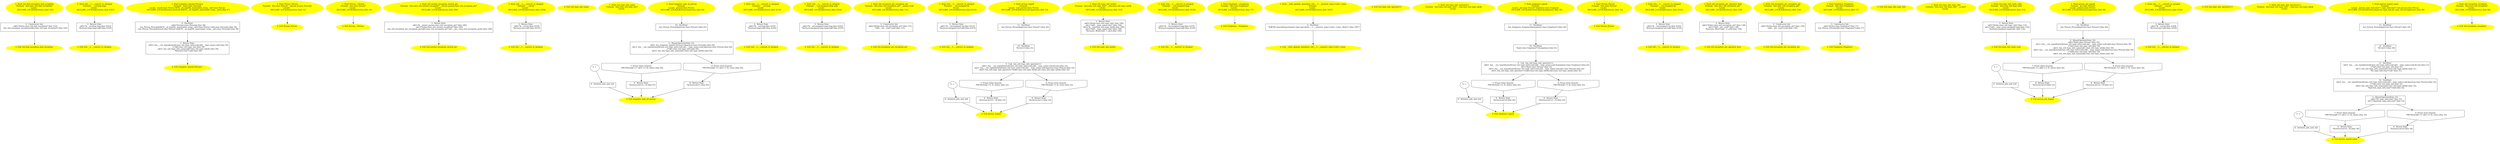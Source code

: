 /* @generated */
digraph iCFG {
"std::bad_exception_bad_exception{_ZNSt13bad_exceptionC1Ev}.ab20095a5beb332f6653ec733b7bf7e2_3" [label="3:  Constructor Init \n   n$0=*&this:class std::bad_exception* [line 103]\n  _fun_std::exception_exception(n$0:class std::bad_exception*) [line 103]\n " shape="box"]
	

	 "std::bad_exception_bad_exception{_ZNSt13bad_exceptionC1Ev}.ab20095a5beb332f6653ec733b7bf7e2_3" -> "std::bad_exception_bad_exception{_ZNSt13bad_exceptionC1Ev}.ab20095a5beb332f6653ec733b7bf7e2_2" ;
"std::bad_exception_bad_exception{_ZNSt13bad_exceptionC1Ev}.ab20095a5beb332f6653ec733b7bf7e2_2" [label="2: Exit std::bad_exception_bad_exception \n  " color=yellow style=filled]
	

"std::bad_exception_bad_exception{_ZNSt13bad_exceptionC1Ev}.ab20095a5beb332f6653ec733b7bf7e2_1" [label="1: Start std::bad_exception_bad_exception\nFormals:  this:class std::bad_exception*\nLocals:  \n   DECLARE_LOCALS(&return); [line 103]\n " color=yellow style=filled]
	

	 "std::bad_exception_bad_exception{_ZNSt13bad_exceptionC1Ev}.ab20095a5beb332f6653ec733b7bf7e2_1" -> "std::bad_exception_bad_exception{_ZNSt13bad_exceptionC1Ev}.ab20095a5beb332f6653ec733b7bf7e2_3" ;
"std::__1::__convert_to_integral{d41d8cd98f00b204e9800998ecf8427e_ZNSt3__121__convert_to_integralEx}.286c3247660b2e1d8184603d8ff6f452_3" [label="3:  Return Stmt \n   n$0=*&__val:long long [line 4322]\n  *&return:long long=n$0 [line 4322]\n " shape="box"]
	

	 "std::__1::__convert_to_integral{d41d8cd98f00b204e9800998ecf8427e_ZNSt3__121__convert_to_integralEx}.286c3247660b2e1d8184603d8ff6f452_3" -> "std::__1::__convert_to_integral{d41d8cd98f00b204e9800998ecf8427e_ZNSt3__121__convert_to_integralEx}.286c3247660b2e1d8184603d8ff6f452_2" ;
"std::__1::__convert_to_integral{d41d8cd98f00b204e9800998ecf8427e_ZNSt3__121__convert_to_integralEx}.286c3247660b2e1d8184603d8ff6f452_2" [label="2: Exit std::__1::__convert_to_integral \n  " color=yellow style=filled]
	

"std::__1::__convert_to_integral{d41d8cd98f00b204e9800998ecf8427e_ZNSt3__121__convert_to_integralEx}.286c3247660b2e1d8184603d8ff6f452_1" [label="1: Start std::__1::__convert_to_integral\nFormals:  __val:long long\nLocals:  \n   DECLARE_LOCALS(&return); [line 4321]\n " color=yellow style=filled]
	

	 "std::__1::__convert_to_integral{d41d8cd98f00b204e9800998ecf8427e_ZNSt3__121__convert_to_integralEx}.286c3247660b2e1d8184603d8ff6f452_1" -> "std::__1::__convert_to_integral{d41d8cd98f00b204e9800998ecf8427e_ZNSt3__121__convert_to_integralEx}.286c3247660b2e1d8184603d8ff6f452_3" ;
"template_typeid<Person>{d41d8cd98f00b204e9800998ecf8427e_Z15template_typeidI6PersonEPKcRKT_}.905b310923716249864512c19562f662_4" [label="4:  DeclStmt \n   n$4=*&value:class Person& [line 58]\n  _fun_Person_Person(&0$?%__sil_tmpSIL_materialize_temp__n$3:class Person*,n$4:class Person&) [line 58]\n  _fun_Person_Person(&result:class Person*,&0$?%__sil_tmpSIL_materialize_temp__n$3:class Person&) [line 58]\n " shape="box"]
	

	 "template_typeid<Person>{d41d8cd98f00b204e9800998ecf8427e_Z15template_typeidI6PersonEPKcRKT_}.905b310923716249864512c19562f662_4" -> "template_typeid<Person>{d41d8cd98f00b204e9800998ecf8427e_Z15template_typeidI6PersonEPKcRKT_}.905b310923716249864512c19562f662_3" ;
"template_typeid<Person>{d41d8cd98f00b204e9800998ecf8427e_Z15template_typeidI6PersonEPKcRKT_}.905b310923716249864512c19562f662_3" [label="3:  Return Stmt \n   n$0=_fun___cxx_typeid(sizeof(class std::type_info):void,n$0.__type_name:void) [line 59]\n  _=*n$0:class std::type_info [line 59]\n  n$2=_fun_std::type_info_name(n$0:class std::type_info&) [line 59]\n  *&return:char*=n$2 [line 59]\n " shape="box"]
	

	 "template_typeid<Person>{d41d8cd98f00b204e9800998ecf8427e_Z15template_typeidI6PersonEPKcRKT_}.905b310923716249864512c19562f662_3" -> "template_typeid<Person>{d41d8cd98f00b204e9800998ecf8427e_Z15template_typeidI6PersonEPKcRKT_}.905b310923716249864512c19562f662_2" ;
"template_typeid<Person>{d41d8cd98f00b204e9800998ecf8427e_Z15template_typeidI6PersonEPKcRKT_}.905b310923716249864512c19562f662_2" [label="2: Exit template_typeid<Person> \n  " color=yellow style=filled]
	

"template_typeid<Person>{d41d8cd98f00b204e9800998ecf8427e_Z15template_typeidI6PersonEPKcRKT_}.905b310923716249864512c19562f662_1" [label="1: Start template_typeid<Person>\nFormals:  value:class Person&\nLocals:  result:class Person 0$?%__sil_tmpSIL_materialize_temp__n$3:class Person \n   DECLARE_LOCALS(&return,&result,&0$?%__sil_tmpSIL_materialize_temp__n$3); [line 57]\n " color=yellow style=filled]
	

	 "template_typeid<Person>{d41d8cd98f00b204e9800998ecf8427e_Z15template_typeidI6PersonEPKcRKT_}.905b310923716249864512c19562f662_1" -> "template_typeid<Person>{d41d8cd98f00b204e9800998ecf8427e_Z15template_typeidI6PersonEPKcRKT_}.905b310923716249864512c19562f662_4" ;
"Person_Person{_ZN6PersonC1ERKS_}.bff7faa25cbdb6a1d25f70cb7912aaca_2" [label="2: Exit Person_Person \n  " color=yellow style=filled]
	

"Person_Person{_ZN6PersonC1ERKS_}.bff7faa25cbdb6a1d25f70cb7912aaca_1" [label="1: Start Person_Person\nFormals:  this:class Person* __param_0:class Person&\nLocals:  \n   DECLARE_LOCALS(&return); [line 12]\n " color=yellow style=filled]
	

	 "Person_Person{_ZN6PersonC1ERKS_}.bff7faa25cbdb6a1d25f70cb7912aaca_1" -> "Person_Person{_ZN6PersonC1ERKS_}.bff7faa25cbdb6a1d25f70cb7912aaca_2" ;
"Person_~Person(_ZN6PersonD0Ev).6d1543c4b90e8aa197231efa0fbc62f1_2" [label="2: Exit Person_~Person \n  " color=yellow style=filled]
	

"Person_~Person(_ZN6PersonD0Ev).6d1543c4b90e8aa197231efa0fbc62f1_1" [label="1: Start Person_~Person\nFormals:  this:class Person*\nLocals:  \n   DECLARE_LOCALS(&return); [line 14]\n " color=yellow style=filled]
	

	 "Person_~Person(_ZN6PersonD0Ev).6d1543c4b90e8aa197231efa0fbc62f1_1" -> "Person_~Person(_ZN6PersonD0Ev).6d1543c4b90e8aa197231efa0fbc62f1_2" ;
"std::nested_exception_nested_ptr(_ZNKSt16nested_exception10nested_ptrEv).12828a0743e5fd75c5b689210764dac7_3" [label="3:  Return Stmt \n   n$0=*&__return_param:class std::exception_ptr* [line 180]\n  n$1=*&this:class std::nested_exception* [line 180]\n  _fun_std::exception_ptr_exception_ptr(n$0:class std::exception_ptr*,n$1.__ptr_:class std::exception_ptr&) [line 180]\n " shape="box"]
	

	 "std::nested_exception_nested_ptr(_ZNKSt16nested_exception10nested_ptrEv).12828a0743e5fd75c5b689210764dac7_3" -> "std::nested_exception_nested_ptr(_ZNKSt16nested_exception10nested_ptrEv).12828a0743e5fd75c5b689210764dac7_2" ;
"std::nested_exception_nested_ptr(_ZNKSt16nested_exception10nested_ptrEv).12828a0743e5fd75c5b689210764dac7_2" [label="2: Exit std::nested_exception_nested_ptr \n  " color=yellow style=filled]
	

"std::nested_exception_nested_ptr(_ZNKSt16nested_exception10nested_ptrEv).12828a0743e5fd75c5b689210764dac7_1" [label="1: Start std::nested_exception_nested_ptr\nFormals:  this:class std::nested_exception* __return_param:class std::exception_ptr*\nLocals:  \n   DECLARE_LOCALS(&return); [line 180]\n " color=yellow style=filled]
	

	 "std::nested_exception_nested_ptr(_ZNKSt16nested_exception10nested_ptrEv).12828a0743e5fd75c5b689210764dac7_1" -> "std::nested_exception_nested_ptr(_ZNKSt16nested_exception10nested_ptrEv).12828a0743e5fd75c5b689210764dac7_3" ;
"std::__1::__convert_to_integral{d41d8cd98f00b204e9800998ecf8427e_ZNSt3__121__convert_to_integralEi}.65bc03ff4b5c7c87c05f0ddf70269c40_3" [label="3:  Return Stmt \n   n$0=*&__val:int [line 4310]\n  *&return:int=n$0 [line 4310]\n " shape="box"]
	

	 "std::__1::__convert_to_integral{d41d8cd98f00b204e9800998ecf8427e_ZNSt3__121__convert_to_integralEi}.65bc03ff4b5c7c87c05f0ddf70269c40_3" -> "std::__1::__convert_to_integral{d41d8cd98f00b204e9800998ecf8427e_ZNSt3__121__convert_to_integralEi}.65bc03ff4b5c7c87c05f0ddf70269c40_2" ;
"std::__1::__convert_to_integral{d41d8cd98f00b204e9800998ecf8427e_ZNSt3__121__convert_to_integralEi}.65bc03ff4b5c7c87c05f0ddf70269c40_2" [label="2: Exit std::__1::__convert_to_integral \n  " color=yellow style=filled]
	

"std::__1::__convert_to_integral{d41d8cd98f00b204e9800998ecf8427e_ZNSt3__121__convert_to_integralEi}.65bc03ff4b5c7c87c05f0ddf70269c40_1" [label="1: Start std::__1::__convert_to_integral\nFormals:  __val:int\nLocals:  \n   DECLARE_LOCALS(&return); [line 4309]\n " color=yellow style=filled]
	

	 "std::__1::__convert_to_integral{d41d8cd98f00b204e9800998ecf8427e_ZNSt3__121__convert_to_integralEi}.65bc03ff4b5c7c87c05f0ddf70269c40_1" -> "std::__1::__convert_to_integral{d41d8cd98f00b204e9800998ecf8427e_ZNSt3__121__convert_to_integralEi}.65bc03ff4b5c7c87c05f0ddf70269c40_3" ;
"std::type_info_name(_ZNKSt9type_info4nameEv).9475b9132cef28db79c2319d95093bcc_2" [label="2: Exit std::type_info_name \n  " color=yellow style=filled]
	

"std::type_info_name(_ZNKSt9type_info4nameEv).9475b9132cef28db79c2319d95093bcc_1" [label="1: Start std::type_info_name\nFormals:  this:class std::type_info*\nLocals:  \n  " color=yellow style=filled]
	

"template_type_id_person{d41d8cd98f00b204e9800998ecf8427e_Z23template_type_id_personv}.154c731fb4cc46eb6a0490070c230d19_10" [label="10:  DeclStmt \n   _fun_Person_Person(&person:class Person*) [line 63]\n " shape="box"]
	

	 "template_type_id_person{d41d8cd98f00b204e9800998ecf8427e_Z23template_type_id_personv}.154c731fb4cc46eb6a0490070c230d19_10" -> "template_type_id_person{d41d8cd98f00b204e9800998ecf8427e_Z23template_type_id_personv}.154c731fb4cc46eb6a0490070c230d19_5" ;
"template_type_id_person{d41d8cd98f00b204e9800998ecf8427e_Z23template_type_id_personv}.154c731fb4cc46eb6a0490070c230d19_9" [label="9:  Return Stmt \n   *&return:int=(1 / 0) [line 67]\n " shape="box"]
	

	 "template_type_id_person{d41d8cd98f00b204e9800998ecf8427e_Z23template_type_id_personv}.154c731fb4cc46eb6a0490070c230d19_9" -> "template_type_id_person{d41d8cd98f00b204e9800998ecf8427e_Z23template_type_id_personv}.154c731fb4cc46eb6a0490070c230d19_2" ;
"template_type_id_person{d41d8cd98f00b204e9800998ecf8427e_Z23template_type_id_personv}.154c731fb4cc46eb6a0490070c230d19_8" [label="8:  Return Stmt \n   *&return:int=1 [line 65]\n " shape="box"]
	

	 "template_type_id_person{d41d8cd98f00b204e9800998ecf8427e_Z23template_type_id_personv}.154c731fb4cc46eb6a0490070c230d19_8" -> "template_type_id_person{d41d8cd98f00b204e9800998ecf8427e_Z23template_type_id_personv}.154c731fb4cc46eb6a0490070c230d19_2" ;
"template_type_id_person{d41d8cd98f00b204e9800998ecf8427e_Z23template_type_id_personv}.154c731fb4cc46eb6a0490070c230d19_7" [label="7: Prune (false branch) \n   PRUNE(((n$0 == n$3) == 0), false); [line 64]\n " shape="invhouse"]
	

	 "template_type_id_person{d41d8cd98f00b204e9800998ecf8427e_Z23template_type_id_personv}.154c731fb4cc46eb6a0490070c230d19_7" -> "template_type_id_person{d41d8cd98f00b204e9800998ecf8427e_Z23template_type_id_personv}.154c731fb4cc46eb6a0490070c230d19_9" ;
"template_type_id_person{d41d8cd98f00b204e9800998ecf8427e_Z23template_type_id_personv}.154c731fb4cc46eb6a0490070c230d19_6" [label="6: Prune (true branch) \n   PRUNE(((n$0 == n$3) != 0), true); [line 64]\n " shape="invhouse"]
	

	 "template_type_id_person{d41d8cd98f00b204e9800998ecf8427e_Z23template_type_id_personv}.154c731fb4cc46eb6a0490070c230d19_6" -> "template_type_id_person{d41d8cd98f00b204e9800998ecf8427e_Z23template_type_id_personv}.154c731fb4cc46eb6a0490070c230d19_8" ;
"template_type_id_person{d41d8cd98f00b204e9800998ecf8427e_Z23template_type_id_personv}.154c731fb4cc46eb6a0490070c230d19_5" [label="5:  BinaryOperatorStmt: EQ \n   n$0=_fun_template_typeid<Person>(&person:class Person&) [line 64]\n  n$1=_fun___cxx_typeid(sizeof(class std::type_info):void,n$1.__type_name:void,&person:class Person) [line 64]\n  _=*n$1:class std::type_info [line 64]\n  n$3=_fun_std::type_info_name(n$1:class std::type_info&) [line 64]\n " shape="box"]
	

	 "template_type_id_person{d41d8cd98f00b204e9800998ecf8427e_Z23template_type_id_personv}.154c731fb4cc46eb6a0490070c230d19_5" -> "template_type_id_person{d41d8cd98f00b204e9800998ecf8427e_Z23template_type_id_personv}.154c731fb4cc46eb6a0490070c230d19_6" ;
	 "template_type_id_person{d41d8cd98f00b204e9800998ecf8427e_Z23template_type_id_personv}.154c731fb4cc46eb6a0490070c230d19_5" -> "template_type_id_person{d41d8cd98f00b204e9800998ecf8427e_Z23template_type_id_personv}.154c731fb4cc46eb6a0490070c230d19_7" ;
"template_type_id_person{d41d8cd98f00b204e9800998ecf8427e_Z23template_type_id_personv}.154c731fb4cc46eb6a0490070c230d19_4" [label="4:  between_join_and_exit \n  " shape="box"]
	

	 "template_type_id_person{d41d8cd98f00b204e9800998ecf8427e_Z23template_type_id_personv}.154c731fb4cc46eb6a0490070c230d19_4" -> "template_type_id_person{d41d8cd98f00b204e9800998ecf8427e_Z23template_type_id_personv}.154c731fb4cc46eb6a0490070c230d19_2" ;
"template_type_id_person{d41d8cd98f00b204e9800998ecf8427e_Z23template_type_id_personv}.154c731fb4cc46eb6a0490070c230d19_3" [label="3: + \n  " ]
	

	 "template_type_id_person{d41d8cd98f00b204e9800998ecf8427e_Z23template_type_id_personv}.154c731fb4cc46eb6a0490070c230d19_3" -> "template_type_id_person{d41d8cd98f00b204e9800998ecf8427e_Z23template_type_id_personv}.154c731fb4cc46eb6a0490070c230d19_4" ;
"template_type_id_person{d41d8cd98f00b204e9800998ecf8427e_Z23template_type_id_personv}.154c731fb4cc46eb6a0490070c230d19_2" [label="2: Exit template_type_id_person \n  " color=yellow style=filled]
	

"template_type_id_person{d41d8cd98f00b204e9800998ecf8427e_Z23template_type_id_personv}.154c731fb4cc46eb6a0490070c230d19_1" [label="1: Start template_type_id_person\nFormals: \nLocals:  person:class Person \n   DECLARE_LOCALS(&return,&person); [line 62]\n " color=yellow style=filled]
	

	 "template_type_id_person{d41d8cd98f00b204e9800998ecf8427e_Z23template_type_id_personv}.154c731fb4cc46eb6a0490070c230d19_1" -> "template_type_id_person{d41d8cd98f00b204e9800998ecf8427e_Z23template_type_id_personv}.154c731fb4cc46eb6a0490070c230d19_10" ;
"std::__1::__convert_to_integral{d41d8cd98f00b204e9800998ecf8427e_ZNSt3__121__convert_to_integralEl}.a4872a5a50db0df00a8a22cb8a916d21_3" [label="3:  Return Stmt \n   n$0=*&__val:long [line 4316]\n  *&return:long=n$0 [line 4316]\n " shape="box"]
	

	 "std::__1::__convert_to_integral{d41d8cd98f00b204e9800998ecf8427e_ZNSt3__121__convert_to_integralEl}.a4872a5a50db0df00a8a22cb8a916d21_3" -> "std::__1::__convert_to_integral{d41d8cd98f00b204e9800998ecf8427e_ZNSt3__121__convert_to_integralEl}.a4872a5a50db0df00a8a22cb8a916d21_2" ;
"std::__1::__convert_to_integral{d41d8cd98f00b204e9800998ecf8427e_ZNSt3__121__convert_to_integralEl}.a4872a5a50db0df00a8a22cb8a916d21_2" [label="2: Exit std::__1::__convert_to_integral \n  " color=yellow style=filled]
	

"std::__1::__convert_to_integral{d41d8cd98f00b204e9800998ecf8427e_ZNSt3__121__convert_to_integralEl}.a4872a5a50db0df00a8a22cb8a916d21_1" [label="1: Start std::__1::__convert_to_integral\nFormals:  __val:long\nLocals:  \n   DECLARE_LOCALS(&return); [line 4315]\n " color=yellow style=filled]
	

	 "std::__1::__convert_to_integral{d41d8cd98f00b204e9800998ecf8427e_ZNSt3__121__convert_to_integralEl}.a4872a5a50db0df00a8a22cb8a916d21_1" -> "std::__1::__convert_to_integral{d41d8cd98f00b204e9800998ecf8427e_ZNSt3__121__convert_to_integralEl}.a4872a5a50db0df00a8a22cb8a916d21_3" ;
"std::__1::__convert_to_integral{d41d8cd98f00b204e9800998ecf8427e_ZNSt3__121__convert_to_integralEy}.107767dea09906200ae3ba4020266a5f_3" [label="3:  Return Stmt \n   n$0=*&__val:unsigned long long [line 4325]\n  *&return:unsigned long long=n$0 [line 4325]\n " shape="box"]
	

	 "std::__1::__convert_to_integral{d41d8cd98f00b204e9800998ecf8427e_ZNSt3__121__convert_to_integralEy}.107767dea09906200ae3ba4020266a5f_3" -> "std::__1::__convert_to_integral{d41d8cd98f00b204e9800998ecf8427e_ZNSt3__121__convert_to_integralEy}.107767dea09906200ae3ba4020266a5f_2" ;
"std::__1::__convert_to_integral{d41d8cd98f00b204e9800998ecf8427e_ZNSt3__121__convert_to_integralEy}.107767dea09906200ae3ba4020266a5f_2" [label="2: Exit std::__1::__convert_to_integral \n  " color=yellow style=filled]
	

"std::__1::__convert_to_integral{d41d8cd98f00b204e9800998ecf8427e_ZNSt3__121__convert_to_integralEy}.107767dea09906200ae3ba4020266a5f_1" [label="1: Start std::__1::__convert_to_integral\nFormals:  __val:unsigned long long\nLocals:  \n   DECLARE_LOCALS(&return); [line 4324]\n " color=yellow style=filled]
	

	 "std::__1::__convert_to_integral{d41d8cd98f00b204e9800998ecf8427e_ZNSt3__121__convert_to_integralEy}.107767dea09906200ae3ba4020266a5f_1" -> "std::__1::__convert_to_integral{d41d8cd98f00b204e9800998ecf8427e_ZNSt3__121__convert_to_integralEy}.107767dea09906200ae3ba4020266a5f_3" ;
"std::exception_ptr_exception_ptr{_ZNSt13exception_ptrC1EDn}.19d4da1cf9eeb4045287e4acc86a971c_3" [label="3:  Constructor Init \n   n$0=*&this:class std::exception_ptr* [line 131]\n  *n$0.__ptr_:void*=null [line 131]\n " shape="box"]
	

	 "std::exception_ptr_exception_ptr{_ZNSt13exception_ptrC1EDn}.19d4da1cf9eeb4045287e4acc86a971c_3" -> "std::exception_ptr_exception_ptr{_ZNSt13exception_ptrC1EDn}.19d4da1cf9eeb4045287e4acc86a971c_2" ;
"std::exception_ptr_exception_ptr{_ZNSt13exception_ptrC1EDn}.19d4da1cf9eeb4045287e4acc86a971c_2" [label="2: Exit std::exception_ptr_exception_ptr \n  " color=yellow style=filled]
	

"std::exception_ptr_exception_ptr{_ZNSt13exception_ptrC1EDn}.19d4da1cf9eeb4045287e4acc86a971c_1" [label="1: Start std::exception_ptr_exception_ptr\nFormals:  this:class std::exception_ptr* __param_0:int\nLocals:  \n   DECLARE_LOCALS(&return); [line 131]\n " color=yellow style=filled]
	

	 "std::exception_ptr_exception_ptr{_ZNSt13exception_ptrC1EDn}.19d4da1cf9eeb4045287e4acc86a971c_1" -> "std::exception_ptr_exception_ptr{_ZNSt13exception_ptrC1EDn}.19d4da1cf9eeb4045287e4acc86a971c_3" ;
"std::__1::__convert_to_integral{d41d8cd98f00b204e9800998ecf8427e_ZNSt3__121__convert_to_integralEj}.c1ea8052a0274e72f3c3e5e76298d994_3" [label="3:  Return Stmt \n   n$0=*&__val:unsigned int [line 4313]\n  *&return:unsigned int=n$0 [line 4313]\n " shape="box"]
	

	 "std::__1::__convert_to_integral{d41d8cd98f00b204e9800998ecf8427e_ZNSt3__121__convert_to_integralEj}.c1ea8052a0274e72f3c3e5e76298d994_3" -> "std::__1::__convert_to_integral{d41d8cd98f00b204e9800998ecf8427e_ZNSt3__121__convert_to_integralEj}.c1ea8052a0274e72f3c3e5e76298d994_2" ;
"std::__1::__convert_to_integral{d41d8cd98f00b204e9800998ecf8427e_ZNSt3__121__convert_to_integralEj}.c1ea8052a0274e72f3c3e5e76298d994_2" [label="2: Exit std::__1::__convert_to_integral \n  " color=yellow style=filled]
	

"std::__1::__convert_to_integral{d41d8cd98f00b204e9800998ecf8427e_ZNSt3__121__convert_to_integralEj}.c1ea8052a0274e72f3c3e5e76298d994_1" [label="1: Start std::__1::__convert_to_integral\nFormals:  __val:unsigned int\nLocals:  \n   DECLARE_LOCALS(&return); [line 4312]\n " color=yellow style=filled]
	

	 "std::__1::__convert_to_integral{d41d8cd98f00b204e9800998ecf8427e_ZNSt3__121__convert_to_integralEj}.c1ea8052a0274e72f3c3e5e76298d994_1" -> "std::__1::__convert_to_integral{d41d8cd98f00b204e9800998ecf8427e_ZNSt3__121__convert_to_integralEj}.c1ea8052a0274e72f3c3e5e76298d994_3" ;
"person_typeid{d41d8cd98f00b204e9800998ecf8427e_Z13person_typeidv}.947f8ab92cf92615282cb8a1dc21e1db_11" [label="11:  DeclStmt \n   _fun_Person_Person(&person:class Person*) [line 20]\n " shape="box"]
	

	 "person_typeid{d41d8cd98f00b204e9800998ecf8427e_Z13person_typeidv}.947f8ab92cf92615282cb8a1dc21e1db_11" -> "person_typeid{d41d8cd98f00b204e9800998ecf8427e_Z13person_typeidv}.947f8ab92cf92615282cb8a1dc21e1db_10" ;
"person_typeid{d41d8cd98f00b204e9800998ecf8427e_Z13person_typeidv}.947f8ab92cf92615282cb8a1dc21e1db_10" [label="10:  DeclStmt \n   *&t:int=3 [line 21]\n " shape="box"]
	

	 "person_typeid{d41d8cd98f00b204e9800998ecf8427e_Z13person_typeidv}.947f8ab92cf92615282cb8a1dc21e1db_10" -> "person_typeid{d41d8cd98f00b204e9800998ecf8427e_Z13person_typeidv}.947f8ab92cf92615282cb8a1dc21e1db_5" ;
"person_typeid{d41d8cd98f00b204e9800998ecf8427e_Z13person_typeidv}.947f8ab92cf92615282cb8a1dc21e1db_9" [label="9:  Return Stmt \n   *&return:int=(1 / 0) [line 25]\n " shape="box"]
	

	 "person_typeid{d41d8cd98f00b204e9800998ecf8427e_Z13person_typeidv}.947f8ab92cf92615282cb8a1dc21e1db_9" -> "person_typeid{d41d8cd98f00b204e9800998ecf8427e_Z13person_typeidv}.947f8ab92cf92615282cb8a1dc21e1db_2" ;
"person_typeid{d41d8cd98f00b204e9800998ecf8427e_Z13person_typeidv}.947f8ab92cf92615282cb8a1dc21e1db_8" [label="8:  Return Stmt \n   *&return:int=1 [line 23]\n " shape="box"]
	

	 "person_typeid{d41d8cd98f00b204e9800998ecf8427e_Z13person_typeidv}.947f8ab92cf92615282cb8a1dc21e1db_8" -> "person_typeid{d41d8cd98f00b204e9800998ecf8427e_Z13person_typeidv}.947f8ab92cf92615282cb8a1dc21e1db_2" ;
"person_typeid{d41d8cd98f00b204e9800998ecf8427e_Z13person_typeidv}.947f8ab92cf92615282cb8a1dc21e1db_7" [label="7: Prune (false branch) \n   PRUNE((n$2 == 0), false); [line 22]\n " shape="invhouse"]
	

	 "person_typeid{d41d8cd98f00b204e9800998ecf8427e_Z13person_typeidv}.947f8ab92cf92615282cb8a1dc21e1db_7" -> "person_typeid{d41d8cd98f00b204e9800998ecf8427e_Z13person_typeidv}.947f8ab92cf92615282cb8a1dc21e1db_9" ;
"person_typeid{d41d8cd98f00b204e9800998ecf8427e_Z13person_typeidv}.947f8ab92cf92615282cb8a1dc21e1db_6" [label="6: Prune (true branch) \n   PRUNE((n$2 != 0), true); [line 22]\n " shape="invhouse"]
	

	 "person_typeid{d41d8cd98f00b204e9800998ecf8427e_Z13person_typeidv}.947f8ab92cf92615282cb8a1dc21e1db_6" -> "person_typeid{d41d8cd98f00b204e9800998ecf8427e_Z13person_typeidv}.947f8ab92cf92615282cb8a1dc21e1db_8" ;
"person_typeid{d41d8cd98f00b204e9800998ecf8427e_Z13person_typeidv}.947f8ab92cf92615282cb8a1dc21e1db_5" [label="5:  Call _fun_std::type_info_operator== \n   n$0=_fun___cxx_typeid(sizeof(class std::type_info):void,n$0.__type_name:void,&t:int) [line 22]\n  n$1=_fun___cxx_typeid(sizeof(class std::type_info):void,n$1.__type_name:void,&person:class Person) [line 22]\n  n$2=_fun_std::type_info_operator==(n$0:class std::type_info&,n$1:class std::type_info&) [line 22]\n " shape="box"]
	

	 "person_typeid{d41d8cd98f00b204e9800998ecf8427e_Z13person_typeidv}.947f8ab92cf92615282cb8a1dc21e1db_5" -> "person_typeid{d41d8cd98f00b204e9800998ecf8427e_Z13person_typeidv}.947f8ab92cf92615282cb8a1dc21e1db_6" ;
	 "person_typeid{d41d8cd98f00b204e9800998ecf8427e_Z13person_typeidv}.947f8ab92cf92615282cb8a1dc21e1db_5" -> "person_typeid{d41d8cd98f00b204e9800998ecf8427e_Z13person_typeidv}.947f8ab92cf92615282cb8a1dc21e1db_7" ;
"person_typeid{d41d8cd98f00b204e9800998ecf8427e_Z13person_typeidv}.947f8ab92cf92615282cb8a1dc21e1db_4" [label="4:  between_join_and_exit \n  " shape="box"]
	

	 "person_typeid{d41d8cd98f00b204e9800998ecf8427e_Z13person_typeidv}.947f8ab92cf92615282cb8a1dc21e1db_4" -> "person_typeid{d41d8cd98f00b204e9800998ecf8427e_Z13person_typeidv}.947f8ab92cf92615282cb8a1dc21e1db_2" ;
"person_typeid{d41d8cd98f00b204e9800998ecf8427e_Z13person_typeidv}.947f8ab92cf92615282cb8a1dc21e1db_3" [label="3: + \n  " ]
	

	 "person_typeid{d41d8cd98f00b204e9800998ecf8427e_Z13person_typeidv}.947f8ab92cf92615282cb8a1dc21e1db_3" -> "person_typeid{d41d8cd98f00b204e9800998ecf8427e_Z13person_typeidv}.947f8ab92cf92615282cb8a1dc21e1db_4" ;
"person_typeid{d41d8cd98f00b204e9800998ecf8427e_Z13person_typeidv}.947f8ab92cf92615282cb8a1dc21e1db_2" [label="2: Exit person_typeid \n  " color=yellow style=filled]
	

"person_typeid{d41d8cd98f00b204e9800998ecf8427e_Z13person_typeidv}.947f8ab92cf92615282cb8a1dc21e1db_1" [label="1: Start person_typeid\nFormals: \nLocals:  t:int person:class Person \n   DECLARE_LOCALS(&return,&t,&person); [line 19]\n " color=yellow style=filled]
	

	 "person_typeid{d41d8cd98f00b204e9800998ecf8427e_Z13person_typeidv}.947f8ab92cf92615282cb8a1dc21e1db_1" -> "person_typeid{d41d8cd98f00b204e9800998ecf8427e_Z13person_typeidv}.947f8ab92cf92615282cb8a1dc21e1db_11" ;
"std::type_info_before(_ZNKSt9type_info6beforeERKS_).dc2365171f5e9140ffae023fccef2da0_3" [label="3:  Return Stmt \n   n$0=*&this:class std::type_info* [line 106]\n  n$1=*n$0.__type_name:char* [line 106]\n  n$2=*&__arg:class std::type_info& [line 106]\n  n$3=*n$2.__type_name:char* [line 106]\n  *&return:_Bool=(n$1 < n$3) [line 106]\n " shape="box"]
	

	 "std::type_info_before(_ZNKSt9type_info6beforeERKS_).dc2365171f5e9140ffae023fccef2da0_3" -> "std::type_info_before(_ZNKSt9type_info6beforeERKS_).dc2365171f5e9140ffae023fccef2da0_2" ;
"std::type_info_before(_ZNKSt9type_info6beforeERKS_).dc2365171f5e9140ffae023fccef2da0_2" [label="2: Exit std::type_info_before \n  " color=yellow style=filled]
	

"std::type_info_before(_ZNKSt9type_info6beforeERKS_).dc2365171f5e9140ffae023fccef2da0_1" [label="1: Start std::type_info_before\nFormals:  this:class std::type_info* __arg:class std::type_info&\nLocals:  \n   DECLARE_LOCALS(&return); [line 103]\n " color=yellow style=filled]
	

	 "std::type_info_before(_ZNKSt9type_info6beforeERKS_).dc2365171f5e9140ffae023fccef2da0_1" -> "std::type_info_before(_ZNKSt9type_info6beforeERKS_).dc2365171f5e9140ffae023fccef2da0_3" ;
"std::__1::__convert_to_integral{d41d8cd98f00b204e9800998ecf8427e_ZNSt3__121__convert_to_integralEm}.8aa64ebbd1a4ca322418eee8c80dfd72_3" [label="3:  Return Stmt \n   n$0=*&__val:unsigned long [line 4319]\n  *&return:unsigned long=n$0 [line 4319]\n " shape="box"]
	

	 "std::__1::__convert_to_integral{d41d8cd98f00b204e9800998ecf8427e_ZNSt3__121__convert_to_integralEm}.8aa64ebbd1a4ca322418eee8c80dfd72_3" -> "std::__1::__convert_to_integral{d41d8cd98f00b204e9800998ecf8427e_ZNSt3__121__convert_to_integralEm}.8aa64ebbd1a4ca322418eee8c80dfd72_2" ;
"std::__1::__convert_to_integral{d41d8cd98f00b204e9800998ecf8427e_ZNSt3__121__convert_to_integralEm}.8aa64ebbd1a4ca322418eee8c80dfd72_2" [label="2: Exit std::__1::__convert_to_integral \n  " color=yellow style=filled]
	

"std::__1::__convert_to_integral{d41d8cd98f00b204e9800998ecf8427e_ZNSt3__121__convert_to_integralEm}.8aa64ebbd1a4ca322418eee8c80dfd72_1" [label="1: Start std::__1::__convert_to_integral\nFormals:  __val:unsigned long\nLocals:  \n   DECLARE_LOCALS(&return); [line 4318]\n " color=yellow style=filled]
	

	 "std::__1::__convert_to_integral{d41d8cd98f00b204e9800998ecf8427e_ZNSt3__121__convert_to_integralEm}.8aa64ebbd1a4ca322418eee8c80dfd72_1" -> "std::__1::__convert_to_integral{d41d8cd98f00b204e9800998ecf8427e_ZNSt3__121__convert_to_integralEm}.8aa64ebbd1a4ca322418eee8c80dfd72_3" ;
"Employee_~Employee(_ZN6PersonD0Ev).74f3bba15ec35ceae1c235a49d9fbfbd_2" [label="2: Exit Employee_~Employee \n  " color=yellow style=filled]
	

"Employee_~Employee(_ZN6PersonD0Ev).74f3bba15ec35ceae1c235a49d9fbfbd_1" [label="1: Start Employee_~Employee\nFormals:  this:class Employee*\nLocals:  \n   DECLARE_LOCALS(&return); [line 17]\n " color=yellow style=filled]
	

	 "Employee_~Employee(_ZN6PersonD0Ev).74f3bba15ec35ceae1c235a49d9fbfbd_1" -> "Employee_~Employee(_ZN6PersonD0Ev).74f3bba15ec35ceae1c235a49d9fbfbd_2" ;
"__infer_globals_initializer_std::__1::__numeric_type<void>::value.57c383a785ca57f6432142c6cac8d773_3" [label="3:  DeclStmt \n   *&#GB<shared/types/typeid_expr.cpp>$std::__1::__numeric_type<void>::value:_Bool=1 [line 1697]\n " shape="box"]
	

	 "__infer_globals_initializer_std::__1::__numeric_type<void>::value.57c383a785ca57f6432142c6cac8d773_3" -> "__infer_globals_initializer_std::__1::__numeric_type<void>::value.57c383a785ca57f6432142c6cac8d773_2" ;
"__infer_globals_initializer_std::__1::__numeric_type<void>::value.57c383a785ca57f6432142c6cac8d773_2" [label="2: Exit __infer_globals_initializer_std::__1::__numeric_type<void>::value \n  " color=yellow style=filled]
	

"__infer_globals_initializer_std::__1::__numeric_type<void>::value.57c383a785ca57f6432142c6cac8d773_1" [label="1: Start __infer_globals_initializer_std::__1::__numeric_type<void>::value\nFormals: \nLocals:  \n   DECLARE_LOCALS(&return); [line 1697]\n " color=yellow style=filled]
	

	 "__infer_globals_initializer_std::__1::__numeric_type<void>::value.57c383a785ca57f6432142c6cac8d773_1" -> "__infer_globals_initializer_std::__1::__numeric_type<void>::value.57c383a785ca57f6432142c6cac8d773_3" ;
"std::type_info_operator!=(_ZNKSt9type_infoneERKS_).16d0b521ed5f4f7105eca4b3e651b321_2" [label="2: Exit std::type_info_operator!= \n  " color=yellow style=filled]
	

"std::type_info_operator!=(_ZNKSt9type_infoneERKS_).16d0b521ed5f4f7105eca4b3e651b321_1" [label="1: Start std::type_info_operator!=\nFormals:  this:class std::type_info* __arg:class std::type_info&\nLocals:  \n  " color=yellow style=filled]
	

"employee_typeid{d41d8cd98f00b204e9800998ecf8427e_Z15employee_typeidv}.a6ddf647ca3a238463e9f2e7a00357ed_11" [label="11:  DeclStmt \n   _fun_Employee_Employee(&employee:class Employee*) [line 40]\n " shape="box"]
	

	 "employee_typeid{d41d8cd98f00b204e9800998ecf8427e_Z15employee_typeidv}.a6ddf647ca3a238463e9f2e7a00357ed_11" -> "employee_typeid{d41d8cd98f00b204e9800998ecf8427e_Z15employee_typeidv}.a6ddf647ca3a238463e9f2e7a00357ed_10" ;
"employee_typeid{d41d8cd98f00b204e9800998ecf8427e_Z15employee_typeidv}.a6ddf647ca3a238463e9f2e7a00357ed_10" [label="10:  DeclStmt \n   *&ptr:class Employee*=&employee [line 41]\n " shape="box"]
	

	 "employee_typeid{d41d8cd98f00b204e9800998ecf8427e_Z15employee_typeidv}.a6ddf647ca3a238463e9f2e7a00357ed_10" -> "employee_typeid{d41d8cd98f00b204e9800998ecf8427e_Z15employee_typeidv}.a6ddf647ca3a238463e9f2e7a00357ed_5" ;
"employee_typeid{d41d8cd98f00b204e9800998ecf8427e_Z15employee_typeidv}.a6ddf647ca3a238463e9f2e7a00357ed_9" [label="9:  Return Stmt \n   *&return:int=0 [line 45]\n " shape="box"]
	

	 "employee_typeid{d41d8cd98f00b204e9800998ecf8427e_Z15employee_typeidv}.a6ddf647ca3a238463e9f2e7a00357ed_9" -> "employee_typeid{d41d8cd98f00b204e9800998ecf8427e_Z15employee_typeidv}.a6ddf647ca3a238463e9f2e7a00357ed_2" ;
"employee_typeid{d41d8cd98f00b204e9800998ecf8427e_Z15employee_typeidv}.a6ddf647ca3a238463e9f2e7a00357ed_8" [label="8:  Return Stmt \n   *&return:int=(1 / 0) [line 43]\n " shape="box"]
	

	 "employee_typeid{d41d8cd98f00b204e9800998ecf8427e_Z15employee_typeidv}.a6ddf647ca3a238463e9f2e7a00357ed_8" -> "employee_typeid{d41d8cd98f00b204e9800998ecf8427e_Z15employee_typeidv}.a6ddf647ca3a238463e9f2e7a00357ed_2" ;
"employee_typeid{d41d8cd98f00b204e9800998ecf8427e_Z15employee_typeidv}.a6ddf647ca3a238463e9f2e7a00357ed_7" [label="7: Prune (false branch) \n   PRUNE((n$3 == 0), false); [line 42]\n " shape="invhouse"]
	

	 "employee_typeid{d41d8cd98f00b204e9800998ecf8427e_Z15employee_typeidv}.a6ddf647ca3a238463e9f2e7a00357ed_7" -> "employee_typeid{d41d8cd98f00b204e9800998ecf8427e_Z15employee_typeidv}.a6ddf647ca3a238463e9f2e7a00357ed_9" ;
"employee_typeid{d41d8cd98f00b204e9800998ecf8427e_Z15employee_typeidv}.a6ddf647ca3a238463e9f2e7a00357ed_6" [label="6: Prune (true branch) \n   PRUNE((n$3 != 0), true); [line 42]\n " shape="invhouse"]
	

	 "employee_typeid{d41d8cd98f00b204e9800998ecf8427e_Z15employee_typeidv}.a6ddf647ca3a238463e9f2e7a00357ed_6" -> "employee_typeid{d41d8cd98f00b204e9800998ecf8427e_Z15employee_typeidv}.a6ddf647ca3a238463e9f2e7a00357ed_8" ;
"employee_typeid{d41d8cd98f00b204e9800998ecf8427e_Z15employee_typeidv}.a6ddf647ca3a238463e9f2e7a00357ed_5" [label="5:  Call _fun_std::type_info_operator== \n   n$0=_fun___cxx_typeid(sizeof(class std::type_info):void,n$0.__type_name:void,&employee:class Employee) [line 42]\n  n$1=*&ptr:class Person* [line 42]\n  n$2=_fun___cxx_typeid(sizeof(class std::type_info):void,n$2.__type_name:void,n$1:class Person) [line 42]\n  n$3=_fun_std::type_info_operator==(n$0:class std::type_info&,n$2:class std::type_info&) [line 42]\n " shape="box"]
	

	 "employee_typeid{d41d8cd98f00b204e9800998ecf8427e_Z15employee_typeidv}.a6ddf647ca3a238463e9f2e7a00357ed_5" -> "employee_typeid{d41d8cd98f00b204e9800998ecf8427e_Z15employee_typeidv}.a6ddf647ca3a238463e9f2e7a00357ed_6" ;
	 "employee_typeid{d41d8cd98f00b204e9800998ecf8427e_Z15employee_typeidv}.a6ddf647ca3a238463e9f2e7a00357ed_5" -> "employee_typeid{d41d8cd98f00b204e9800998ecf8427e_Z15employee_typeidv}.a6ddf647ca3a238463e9f2e7a00357ed_7" ;
"employee_typeid{d41d8cd98f00b204e9800998ecf8427e_Z15employee_typeidv}.a6ddf647ca3a238463e9f2e7a00357ed_4" [label="4:  between_join_and_exit \n  " shape="box"]
	

	 "employee_typeid{d41d8cd98f00b204e9800998ecf8427e_Z15employee_typeidv}.a6ddf647ca3a238463e9f2e7a00357ed_4" -> "employee_typeid{d41d8cd98f00b204e9800998ecf8427e_Z15employee_typeidv}.a6ddf647ca3a238463e9f2e7a00357ed_2" ;
"employee_typeid{d41d8cd98f00b204e9800998ecf8427e_Z15employee_typeidv}.a6ddf647ca3a238463e9f2e7a00357ed_3" [label="3: + \n  " ]
	

	 "employee_typeid{d41d8cd98f00b204e9800998ecf8427e_Z15employee_typeidv}.a6ddf647ca3a238463e9f2e7a00357ed_3" -> "employee_typeid{d41d8cd98f00b204e9800998ecf8427e_Z15employee_typeidv}.a6ddf647ca3a238463e9f2e7a00357ed_4" ;
"employee_typeid{d41d8cd98f00b204e9800998ecf8427e_Z15employee_typeidv}.a6ddf647ca3a238463e9f2e7a00357ed_2" [label="2: Exit employee_typeid \n  " color=yellow style=filled]
	

"employee_typeid{d41d8cd98f00b204e9800998ecf8427e_Z15employee_typeidv}.a6ddf647ca3a238463e9f2e7a00357ed_1" [label="1: Start employee_typeid\nFormals: \nLocals:  ptr:class Person* employee:class Employee \n   DECLARE_LOCALS(&return,&ptr,&employee); [line 39]\n " color=yellow style=filled]
	

	 "employee_typeid{d41d8cd98f00b204e9800998ecf8427e_Z15employee_typeidv}.a6ddf647ca3a238463e9f2e7a00357ed_1" -> "employee_typeid{d41d8cd98f00b204e9800998ecf8427e_Z15employee_typeidv}.a6ddf647ca3a238463e9f2e7a00357ed_11" ;
"Person_Person{_ZN6PersonC1Ev}.eae7ac90d0b106ac1ffce8f205a2d898_2" [label="2: Exit Person_Person \n  " color=yellow style=filled]
	

"Person_Person{_ZN6PersonC1Ev}.eae7ac90d0b106ac1ffce8f205a2d898_1" [label="1: Start Person_Person\nFormals:  this:class Person*\nLocals:  \n   DECLARE_LOCALS(&return); [line 12]\n " color=yellow style=filled]
	

	 "Person_Person{_ZN6PersonC1Ev}.eae7ac90d0b106ac1ffce8f205a2d898_1" -> "Person_Person{_ZN6PersonC1Ev}.eae7ac90d0b106ac1ffce8f205a2d898_2" ;
"std::__1::__convert_to_integral{d41d8cd98f00b204e9800998ecf8427e_ZNSt3__121__convert_to_integralEo}.ea63971267d44b573f5b71db4f63f67c_3" [label="3:  Return Stmt \n   n$0=*&__val:unsigned int [line 4332]\n  *&return:unsigned int=n$0 [line 4332]\n " shape="box"]
	

	 "std::__1::__convert_to_integral{d41d8cd98f00b204e9800998ecf8427e_ZNSt3__121__convert_to_integralEo}.ea63971267d44b573f5b71db4f63f67c_3" -> "std::__1::__convert_to_integral{d41d8cd98f00b204e9800998ecf8427e_ZNSt3__121__convert_to_integralEo}.ea63971267d44b573f5b71db4f63f67c_2" ;
"std::__1::__convert_to_integral{d41d8cd98f00b204e9800998ecf8427e_ZNSt3__121__convert_to_integralEo}.ea63971267d44b573f5b71db4f63f67c_2" [label="2: Exit std::__1::__convert_to_integral \n  " color=yellow style=filled]
	

"std::__1::__convert_to_integral{d41d8cd98f00b204e9800998ecf8427e_ZNSt3__121__convert_to_integralEo}.ea63971267d44b573f5b71db4f63f67c_1" [label="1: Start std::__1::__convert_to_integral\nFormals:  __val:unsigned int\nLocals:  \n   DECLARE_LOCALS(&return); [line 4331]\n " color=yellow style=filled]
	

	 "std::__1::__convert_to_integral{d41d8cd98f00b204e9800998ecf8427e_ZNSt3__121__convert_to_integralEo}.ea63971267d44b573f5b71db4f63f67c_1" -> "std::__1::__convert_to_integral{d41d8cd98f00b204e9800998ecf8427e_ZNSt3__121__convert_to_integralEo}.ea63971267d44b573f5b71db4f63f67c_3" ;
"std::exception_ptr_operator_bool(_ZNKSt13exception_ptrcvbEv).c9db5a2ded6ab67a25c6ff043ae93f6b_3" [label="3:  Return Stmt \n   n$0=*&this:class std::exception_ptr* [line 138]\n  n$1=*n$0.__ptr_:void* [line 138]\n  *&return:_Bool=(n$1 != null) [line 138]\n " shape="box"]
	

	 "std::exception_ptr_operator_bool(_ZNKSt13exception_ptrcvbEv).c9db5a2ded6ab67a25c6ff043ae93f6b_3" -> "std::exception_ptr_operator_bool(_ZNKSt13exception_ptrcvbEv).c9db5a2ded6ab67a25c6ff043ae93f6b_2" ;
"std::exception_ptr_operator_bool(_ZNKSt13exception_ptrcvbEv).c9db5a2ded6ab67a25c6ff043ae93f6b_2" [label="2: Exit std::exception_ptr_operator_bool \n  " color=yellow style=filled]
	

"std::exception_ptr_operator_bool(_ZNKSt13exception_ptrcvbEv).c9db5a2ded6ab67a25c6ff043ae93f6b_1" [label="1: Start std::exception_ptr_operator_bool\nFormals:  this:class std::exception_ptr*\nLocals:  \n   DECLARE_LOCALS(&return); [line 136]\n " color=yellow style=filled]
	

	 "std::exception_ptr_operator_bool(_ZNKSt13exception_ptrcvbEv).c9db5a2ded6ab67a25c6ff043ae93f6b_1" -> "std::exception_ptr_operator_bool(_ZNKSt13exception_ptrcvbEv).c9db5a2ded6ab67a25c6ff043ae93f6b_3" ;
"std::exception_ptr_exception_ptr{_ZNSt13exception_ptrC1Ev}.b75c8b23eb693a539de1c8e713bd6159_3" [label="3:  Constructor Init \n   n$0=*&this:class std::exception_ptr* [line 130]\n  *n$0.__ptr_:void*=null [line 130]\n " shape="box"]
	

	 "std::exception_ptr_exception_ptr{_ZNSt13exception_ptrC1Ev}.b75c8b23eb693a539de1c8e713bd6159_3" -> "std::exception_ptr_exception_ptr{_ZNSt13exception_ptrC1Ev}.b75c8b23eb693a539de1c8e713bd6159_2" ;
"std::exception_ptr_exception_ptr{_ZNSt13exception_ptrC1Ev}.b75c8b23eb693a539de1c8e713bd6159_2" [label="2: Exit std::exception_ptr_exception_ptr \n  " color=yellow style=filled]
	

"std::exception_ptr_exception_ptr{_ZNSt13exception_ptrC1Ev}.b75c8b23eb693a539de1c8e713bd6159_1" [label="1: Start std::exception_ptr_exception_ptr\nFormals:  this:class std::exception_ptr*\nLocals:  \n   DECLARE_LOCALS(&return); [line 130]\n " color=yellow style=filled]
	

	 "std::exception_ptr_exception_ptr{_ZNSt13exception_ptrC1Ev}.b75c8b23eb693a539de1c8e713bd6159_1" -> "std::exception_ptr_exception_ptr{_ZNSt13exception_ptrC1Ev}.b75c8b23eb693a539de1c8e713bd6159_3" ;
"Employee_Employee{_ZN8EmployeeC1Ev}.8b47d9020cb20c3e26cb30f5dc973de0_3" [label="3:  Constructor Init \n   n$0=*&this:class Employee* [line 17]\n  _fun_Person_Person(n$0:class Employee*) [line 17]\n " shape="box"]
	

	 "Employee_Employee{_ZN8EmployeeC1Ev}.8b47d9020cb20c3e26cb30f5dc973de0_3" -> "Employee_Employee{_ZN8EmployeeC1Ev}.8b47d9020cb20c3e26cb30f5dc973de0_2" ;
"Employee_Employee{_ZN8EmployeeC1Ev}.8b47d9020cb20c3e26cb30f5dc973de0_2" [label="2: Exit Employee_Employee \n  " color=yellow style=filled]
	

"Employee_Employee{_ZN8EmployeeC1Ev}.8b47d9020cb20c3e26cb30f5dc973de0_1" [label="1: Start Employee_Employee\nFormals:  this:class Employee*\nLocals:  \n   DECLARE_LOCALS(&return); [line 17]\n " color=yellow style=filled]
	

	 "Employee_Employee{_ZN8EmployeeC1Ev}.8b47d9020cb20c3e26cb30f5dc973de0_1" -> "Employee_Employee{_ZN8EmployeeC1Ev}.8b47d9020cb20c3e26cb30f5dc973de0_3" ;
"std::type_info_type_info{_ZNSt9type_infoC1EPKc}.a2eb9aea818117ad3086a671d89f134d_2" [label="2: Exit std::type_info_type_info \n  " color=yellow style=filled]
	

"std::type_info_type_info{_ZNSt9type_infoC1EPKc}.a2eb9aea818117ad3086a671d89f134d_1" [label="1: Start std::type_info_type_info\nFormals:  this:class std::type_info* __n:char*\nLocals:  \n  " color=yellow style=filled]
	

"std::type_info_hash_code(_ZNKSt9type_info9hash_codeEv).7cc885ab73e68bba8f410b0cb1cdb687_3" [label="3:  Return Stmt \n   n$0=*&this:class std::type_info* [line 116]\n  n$1=*n$0.__type_name:unsigned long [line 116]\n  *&return:unsigned long=n$1 [line 116]\n " shape="box"]
	

	 "std::type_info_hash_code(_ZNKSt9type_info9hash_codeEv).7cc885ab73e68bba8f410b0cb1cdb687_3" -> "std::type_info_hash_code(_ZNKSt9type_info9hash_codeEv).7cc885ab73e68bba8f410b0cb1cdb687_2" ;
"std::type_info_hash_code(_ZNKSt9type_info9hash_codeEv).7cc885ab73e68bba8f410b0cb1cdb687_2" [label="2: Exit std::type_info_hash_code \n  " color=yellow style=filled]
	

"std::type_info_hash_code(_ZNKSt9type_info9hash_codeEv).7cc885ab73e68bba8f410b0cb1cdb687_1" [label="1: Start std::type_info_hash_code\nFormals:  this:class std::type_info*\nLocals:  \n   DECLARE_LOCALS(&return); [line 113]\n " color=yellow style=filled]
	

	 "std::type_info_hash_code(_ZNKSt9type_info9hash_codeEv).7cc885ab73e68bba8f410b0cb1cdb687_1" -> "std::type_info_hash_code(_ZNKSt9type_info9hash_codeEv).7cc885ab73e68bba8f410b0cb1cdb687_3" ;
"person_ptr_typeid{d41d8cd98f00b204e9800998ecf8427e_Z17person_ptr_typeidP6Person}.6bb28dca3178f0fdd15c7c17fa602118_10" [label="10:  DeclStmt \n   _fun_Person_Person(&person:class Person*) [line 49]\n " shape="box"]
	

	 "person_ptr_typeid{d41d8cd98f00b204e9800998ecf8427e_Z17person_ptr_typeidP6Person}.6bb28dca3178f0fdd15c7c17fa602118_10" -> "person_ptr_typeid{d41d8cd98f00b204e9800998ecf8427e_Z17person_ptr_typeidP6Person}.6bb28dca3178f0fdd15c7c17fa602118_5" ;
"person_ptr_typeid{d41d8cd98f00b204e9800998ecf8427e_Z17person_ptr_typeidP6Person}.6bb28dca3178f0fdd15c7c17fa602118_9" [label="9:  Return Stmt \n   *&return:int=0 [line 53]\n " shape="box"]
	

	 "person_ptr_typeid{d41d8cd98f00b204e9800998ecf8427e_Z17person_ptr_typeidP6Person}.6bb28dca3178f0fdd15c7c17fa602118_9" -> "person_ptr_typeid{d41d8cd98f00b204e9800998ecf8427e_Z17person_ptr_typeidP6Person}.6bb28dca3178f0fdd15c7c17fa602118_2" ;
"person_ptr_typeid{d41d8cd98f00b204e9800998ecf8427e_Z17person_ptr_typeidP6Person}.6bb28dca3178f0fdd15c7c17fa602118_8" [label="8:  Return Stmt \n   *&return:int=(1 / 0) [line 51]\n " shape="box"]
	

	 "person_ptr_typeid{d41d8cd98f00b204e9800998ecf8427e_Z17person_ptr_typeidP6Person}.6bb28dca3178f0fdd15c7c17fa602118_8" -> "person_ptr_typeid{d41d8cd98f00b204e9800998ecf8427e_Z17person_ptr_typeidP6Person}.6bb28dca3178f0fdd15c7c17fa602118_2" ;
"person_ptr_typeid{d41d8cd98f00b204e9800998ecf8427e_Z17person_ptr_typeidP6Person}.6bb28dca3178f0fdd15c7c17fa602118_7" [label="7: Prune (false branch) \n   PRUNE(((n$3 == n$6) == 0), false); [line 50]\n " shape="invhouse"]
	

	 "person_ptr_typeid{d41d8cd98f00b204e9800998ecf8427e_Z17person_ptr_typeidP6Person}.6bb28dca3178f0fdd15c7c17fa602118_7" -> "person_ptr_typeid{d41d8cd98f00b204e9800998ecf8427e_Z17person_ptr_typeidP6Person}.6bb28dca3178f0fdd15c7c17fa602118_9" ;
"person_ptr_typeid{d41d8cd98f00b204e9800998ecf8427e_Z17person_ptr_typeidP6Person}.6bb28dca3178f0fdd15c7c17fa602118_6" [label="6: Prune (true branch) \n   PRUNE(((n$3 == n$6) != 0), true); [line 50]\n " shape="invhouse"]
	

	 "person_ptr_typeid{d41d8cd98f00b204e9800998ecf8427e_Z17person_ptr_typeidP6Person}.6bb28dca3178f0fdd15c7c17fa602118_6" -> "person_ptr_typeid{d41d8cd98f00b204e9800998ecf8427e_Z17person_ptr_typeidP6Person}.6bb28dca3178f0fdd15c7c17fa602118_8" ;
"person_ptr_typeid{d41d8cd98f00b204e9800998ecf8427e_Z17person_ptr_typeidP6Person}.6bb28dca3178f0fdd15c7c17fa602118_5" [label="5:  BinaryOperatorStmt: EQ \n   n$0=*&ptr:class Person* [line 50]\n  n$1=_fun___cxx_typeid(sizeof(class std::type_info):void,n$1.__type_name:void,n$0:class Person) [line 50]\n  _=*n$1:class std::type_info [line 50]\n  n$3=_fun_std::type_info_name(n$1:class std::type_info&) [line 50]\n  n$4=_fun___cxx_typeid(sizeof(class std::type_info):void,n$4.__type_name:void,&person:class Person) [line 50]\n  _=*n$4:class std::type_info [line 50]\n  n$6=_fun_std::type_info_name(n$4:class std::type_info&) [line 50]\n " shape="box"]
	

	 "person_ptr_typeid{d41d8cd98f00b204e9800998ecf8427e_Z17person_ptr_typeidP6Person}.6bb28dca3178f0fdd15c7c17fa602118_5" -> "person_ptr_typeid{d41d8cd98f00b204e9800998ecf8427e_Z17person_ptr_typeidP6Person}.6bb28dca3178f0fdd15c7c17fa602118_6" ;
	 "person_ptr_typeid{d41d8cd98f00b204e9800998ecf8427e_Z17person_ptr_typeidP6Person}.6bb28dca3178f0fdd15c7c17fa602118_5" -> "person_ptr_typeid{d41d8cd98f00b204e9800998ecf8427e_Z17person_ptr_typeidP6Person}.6bb28dca3178f0fdd15c7c17fa602118_7" ;
"person_ptr_typeid{d41d8cd98f00b204e9800998ecf8427e_Z17person_ptr_typeidP6Person}.6bb28dca3178f0fdd15c7c17fa602118_4" [label="4:  between_join_and_exit \n  " shape="box"]
	

	 "person_ptr_typeid{d41d8cd98f00b204e9800998ecf8427e_Z17person_ptr_typeidP6Person}.6bb28dca3178f0fdd15c7c17fa602118_4" -> "person_ptr_typeid{d41d8cd98f00b204e9800998ecf8427e_Z17person_ptr_typeidP6Person}.6bb28dca3178f0fdd15c7c17fa602118_2" ;
"person_ptr_typeid{d41d8cd98f00b204e9800998ecf8427e_Z17person_ptr_typeidP6Person}.6bb28dca3178f0fdd15c7c17fa602118_3" [label="3: + \n  " ]
	

	 "person_ptr_typeid{d41d8cd98f00b204e9800998ecf8427e_Z17person_ptr_typeidP6Person}.6bb28dca3178f0fdd15c7c17fa602118_3" -> "person_ptr_typeid{d41d8cd98f00b204e9800998ecf8427e_Z17person_ptr_typeidP6Person}.6bb28dca3178f0fdd15c7c17fa602118_4" ;
"person_ptr_typeid{d41d8cd98f00b204e9800998ecf8427e_Z17person_ptr_typeidP6Person}.6bb28dca3178f0fdd15c7c17fa602118_2" [label="2: Exit person_ptr_typeid \n  " color=yellow style=filled]
	

"person_ptr_typeid{d41d8cd98f00b204e9800998ecf8427e_Z17person_ptr_typeidP6Person}.6bb28dca3178f0fdd15c7c17fa602118_1" [label="1: Start person_ptr_typeid\nFormals:  ptr:class Person*\nLocals:  person:class Person \n   DECLARE_LOCALS(&return,&person); [line 48]\n " color=yellow style=filled]
	

	 "person_ptr_typeid{d41d8cd98f00b204e9800998ecf8427e_Z17person_ptr_typeidP6Person}.6bb28dca3178f0fdd15c7c17fa602118_1" -> "person_ptr_typeid{d41d8cd98f00b204e9800998ecf8427e_Z17person_ptr_typeidP6Person}.6bb28dca3178f0fdd15c7c17fa602118_10" ;
"std::__1::__convert_to_integral{d41d8cd98f00b204e9800998ecf8427e_ZNSt3__121__convert_to_integralEn}.eb349199a034880b323b3efc14338a06_3" [label="3:  Return Stmt \n   n$0=*&__val:int [line 4329]\n  *&return:int=n$0 [line 4329]\n " shape="box"]
	

	 "std::__1::__convert_to_integral{d41d8cd98f00b204e9800998ecf8427e_ZNSt3__121__convert_to_integralEn}.eb349199a034880b323b3efc14338a06_3" -> "std::__1::__convert_to_integral{d41d8cd98f00b204e9800998ecf8427e_ZNSt3__121__convert_to_integralEn}.eb349199a034880b323b3efc14338a06_2" ;
"std::__1::__convert_to_integral{d41d8cd98f00b204e9800998ecf8427e_ZNSt3__121__convert_to_integralEn}.eb349199a034880b323b3efc14338a06_2" [label="2: Exit std::__1::__convert_to_integral \n  " color=yellow style=filled]
	

"std::__1::__convert_to_integral{d41d8cd98f00b204e9800998ecf8427e_ZNSt3__121__convert_to_integralEn}.eb349199a034880b323b3efc14338a06_1" [label="1: Start std::__1::__convert_to_integral\nFormals:  __val:int\nLocals:  \n   DECLARE_LOCALS(&return); [line 4328]\n " color=yellow style=filled]
	

	 "std::__1::__convert_to_integral{d41d8cd98f00b204e9800998ecf8427e_ZNSt3__121__convert_to_integralEn}.eb349199a034880b323b3efc14338a06_1" -> "std::__1::__convert_to_integral{d41d8cd98f00b204e9800998ecf8427e_ZNSt3__121__convert_to_integralEn}.eb349199a034880b323b3efc14338a06_3" ;
"std::type_info_operator==(_ZNKSt9type_infoeqERKS_).b62e92e835af6bcd446392ed0eae9b35_2" [label="2: Exit std::type_info_operator== \n  " color=yellow style=filled]
	

"std::type_info_operator==(_ZNKSt9type_infoeqERKS_).b62e92e835af6bcd446392ed0eae9b35_1" [label="1: Start std::type_info_operator==\nFormals:  this:class std::type_info* __arg:class std::type_info&\nLocals:  \n  " color=yellow style=filled]
	

"person_typeid_name{d41d8cd98f00b204e9800998ecf8427e_Z18person_typeid_namev}.ed91b5fad1922824bdb5d0027ea8b3ff_13" [label="13:  DeclStmt \n   _fun_Person_Person(&person:class Person*) [line 29]\n " shape="box"]
	

	 "person_typeid_name{d41d8cd98f00b204e9800998ecf8427e_Z18person_typeid_namev}.ed91b5fad1922824bdb5d0027ea8b3ff_13" -> "person_typeid_name{d41d8cd98f00b204e9800998ecf8427e_Z18person_typeid_namev}.ed91b5fad1922824bdb5d0027ea8b3ff_12" ;
"person_typeid_name{d41d8cd98f00b204e9800998ecf8427e_Z18person_typeid_namev}.ed91b5fad1922824bdb5d0027ea8b3ff_12" [label="12:  DeclStmt \n   *&t:int=3 [line 30]\n " shape="box"]
	

	 "person_typeid_name{d41d8cd98f00b204e9800998ecf8427e_Z18person_typeid_namev}.ed91b5fad1922824bdb5d0027ea8b3ff_12" -> "person_typeid_name{d41d8cd98f00b204e9800998ecf8427e_Z18person_typeid_namev}.ed91b5fad1922824bdb5d0027ea8b3ff_11" ;
"person_typeid_name{d41d8cd98f00b204e9800998ecf8427e_Z18person_typeid_namev}.ed91b5fad1922824bdb5d0027ea8b3ff_11" [label="11:  DeclStmt \n   n$5=_fun___cxx_typeid(sizeof(class std::type_info):void,n$5.__type_name:void,&t:int) [line 31]\n  _=*n$5:class std::type_info [line 31]\n  n$7=_fun_std::type_info_name(n$5:class std::type_info&) [line 31]\n  *&t_type_info:char*=n$7 [line 31]\n " shape="box"]
	

	 "person_typeid_name{d41d8cd98f00b204e9800998ecf8427e_Z18person_typeid_namev}.ed91b5fad1922824bdb5d0027ea8b3ff_11" -> "person_typeid_name{d41d8cd98f00b204e9800998ecf8427e_Z18person_typeid_namev}.ed91b5fad1922824bdb5d0027ea8b3ff_10" ;
"person_typeid_name{d41d8cd98f00b204e9800998ecf8427e_Z18person_typeid_namev}.ed91b5fad1922824bdb5d0027ea8b3ff_10" [label="10:  DeclStmt \n   n$2=_fun___cxx_typeid(sizeof(class std::type_info):void,n$2.__type_name:void,&person:class Person) [line 32]\n  _=*n$2:class std::type_info [line 32]\n  n$4=_fun_std::type_info_name(n$2:class std::type_info&) [line 32]\n  *&person_type_info:char*=n$4 [line 32]\n " shape="box"]
	

	 "person_typeid_name{d41d8cd98f00b204e9800998ecf8427e_Z18person_typeid_namev}.ed91b5fad1922824bdb5d0027ea8b3ff_10" -> "person_typeid_name{d41d8cd98f00b204e9800998ecf8427e_Z18person_typeid_namev}.ed91b5fad1922824bdb5d0027ea8b3ff_5" ;
"person_typeid_name{d41d8cd98f00b204e9800998ecf8427e_Z18person_typeid_namev}.ed91b5fad1922824bdb5d0027ea8b3ff_9" [label="9:  Return Stmt \n   *&return:int=(1 / 0) [line 36]\n " shape="box"]
	

	 "person_typeid_name{d41d8cd98f00b204e9800998ecf8427e_Z18person_typeid_namev}.ed91b5fad1922824bdb5d0027ea8b3ff_9" -> "person_typeid_name{d41d8cd98f00b204e9800998ecf8427e_Z18person_typeid_namev}.ed91b5fad1922824bdb5d0027ea8b3ff_2" ;
"person_typeid_name{d41d8cd98f00b204e9800998ecf8427e_Z18person_typeid_namev}.ed91b5fad1922824bdb5d0027ea8b3ff_8" [label="8:  Return Stmt \n   *&return:int=0 [line 34]\n " shape="box"]
	

	 "person_typeid_name{d41d8cd98f00b204e9800998ecf8427e_Z18person_typeid_namev}.ed91b5fad1922824bdb5d0027ea8b3ff_8" -> "person_typeid_name{d41d8cd98f00b204e9800998ecf8427e_Z18person_typeid_namev}.ed91b5fad1922824bdb5d0027ea8b3ff_2" ;
"person_typeid_name{d41d8cd98f00b204e9800998ecf8427e_Z18person_typeid_namev}.ed91b5fad1922824bdb5d0027ea8b3ff_7" [label="7: Prune (false branch) \n   PRUNE(((n$0 == n$1) == 0), false); [line 33]\n " shape="invhouse"]
	

	 "person_typeid_name{d41d8cd98f00b204e9800998ecf8427e_Z18person_typeid_namev}.ed91b5fad1922824bdb5d0027ea8b3ff_7" -> "person_typeid_name{d41d8cd98f00b204e9800998ecf8427e_Z18person_typeid_namev}.ed91b5fad1922824bdb5d0027ea8b3ff_9" ;
"person_typeid_name{d41d8cd98f00b204e9800998ecf8427e_Z18person_typeid_namev}.ed91b5fad1922824bdb5d0027ea8b3ff_6" [label="6: Prune (true branch) \n   PRUNE(((n$0 == n$1) != 0), true); [line 33]\n " shape="invhouse"]
	

	 "person_typeid_name{d41d8cd98f00b204e9800998ecf8427e_Z18person_typeid_namev}.ed91b5fad1922824bdb5d0027ea8b3ff_6" -> "person_typeid_name{d41d8cd98f00b204e9800998ecf8427e_Z18person_typeid_namev}.ed91b5fad1922824bdb5d0027ea8b3ff_8" ;
"person_typeid_name{d41d8cd98f00b204e9800998ecf8427e_Z18person_typeid_namev}.ed91b5fad1922824bdb5d0027ea8b3ff_5" [label="5:  BinaryOperatorStmt: EQ \n   n$0=*&t_type_info:char* [line 33]\n  n$1=*&person_type_info:char* [line 33]\n " shape="box"]
	

	 "person_typeid_name{d41d8cd98f00b204e9800998ecf8427e_Z18person_typeid_namev}.ed91b5fad1922824bdb5d0027ea8b3ff_5" -> "person_typeid_name{d41d8cd98f00b204e9800998ecf8427e_Z18person_typeid_namev}.ed91b5fad1922824bdb5d0027ea8b3ff_6" ;
	 "person_typeid_name{d41d8cd98f00b204e9800998ecf8427e_Z18person_typeid_namev}.ed91b5fad1922824bdb5d0027ea8b3ff_5" -> "person_typeid_name{d41d8cd98f00b204e9800998ecf8427e_Z18person_typeid_namev}.ed91b5fad1922824bdb5d0027ea8b3ff_7" ;
"person_typeid_name{d41d8cd98f00b204e9800998ecf8427e_Z18person_typeid_namev}.ed91b5fad1922824bdb5d0027ea8b3ff_4" [label="4:  between_join_and_exit \n  " shape="box"]
	

	 "person_typeid_name{d41d8cd98f00b204e9800998ecf8427e_Z18person_typeid_namev}.ed91b5fad1922824bdb5d0027ea8b3ff_4" -> "person_typeid_name{d41d8cd98f00b204e9800998ecf8427e_Z18person_typeid_namev}.ed91b5fad1922824bdb5d0027ea8b3ff_2" ;
"person_typeid_name{d41d8cd98f00b204e9800998ecf8427e_Z18person_typeid_namev}.ed91b5fad1922824bdb5d0027ea8b3ff_3" [label="3: + \n  " ]
	

	 "person_typeid_name{d41d8cd98f00b204e9800998ecf8427e_Z18person_typeid_namev}.ed91b5fad1922824bdb5d0027ea8b3ff_3" -> "person_typeid_name{d41d8cd98f00b204e9800998ecf8427e_Z18person_typeid_namev}.ed91b5fad1922824bdb5d0027ea8b3ff_4" ;
"person_typeid_name{d41d8cd98f00b204e9800998ecf8427e_Z18person_typeid_namev}.ed91b5fad1922824bdb5d0027ea8b3ff_2" [label="2: Exit person_typeid_name \n  " color=yellow style=filled]
	

"person_typeid_name{d41d8cd98f00b204e9800998ecf8427e_Z18person_typeid_namev}.ed91b5fad1922824bdb5d0027ea8b3ff_1" [label="1: Start person_typeid_name\nFormals: \nLocals:  person_type_info:char* t_type_info:char* t:int person:class Person \n   DECLARE_LOCALS(&return,&person_type_info,&t_type_info,&t,&person); [line 28]\n " color=yellow style=filled]
	

	 "person_typeid_name{d41d8cd98f00b204e9800998ecf8427e_Z18person_typeid_namev}.ed91b5fad1922824bdb5d0027ea8b3ff_1" -> "person_typeid_name{d41d8cd98f00b204e9800998ecf8427e_Z18person_typeid_namev}.ed91b5fad1922824bdb5d0027ea8b3ff_13" ;
"std::exception_exception{_ZNSt9exceptionC1Ev}.aa5288fe558a2a5dc395bbc204a61bd4_2" [label="2: Exit std::exception_exception \n  " color=yellow style=filled]
	

"std::exception_exception{_ZNSt9exceptionC1Ev}.aa5288fe558a2a5dc395bbc204a61bd4_1" [label="1: Start std::exception_exception\nFormals:  this:class std::exception*\nLocals:  \n   DECLARE_LOCALS(&return); [line 94]\n " color=yellow style=filled]
	

	 "std::exception_exception{_ZNSt9exceptionC1Ev}.aa5288fe558a2a5dc395bbc204a61bd4_1" -> "std::exception_exception{_ZNSt9exceptionC1Ev}.aa5288fe558a2a5dc395bbc204a61bd4_2" ;
}

